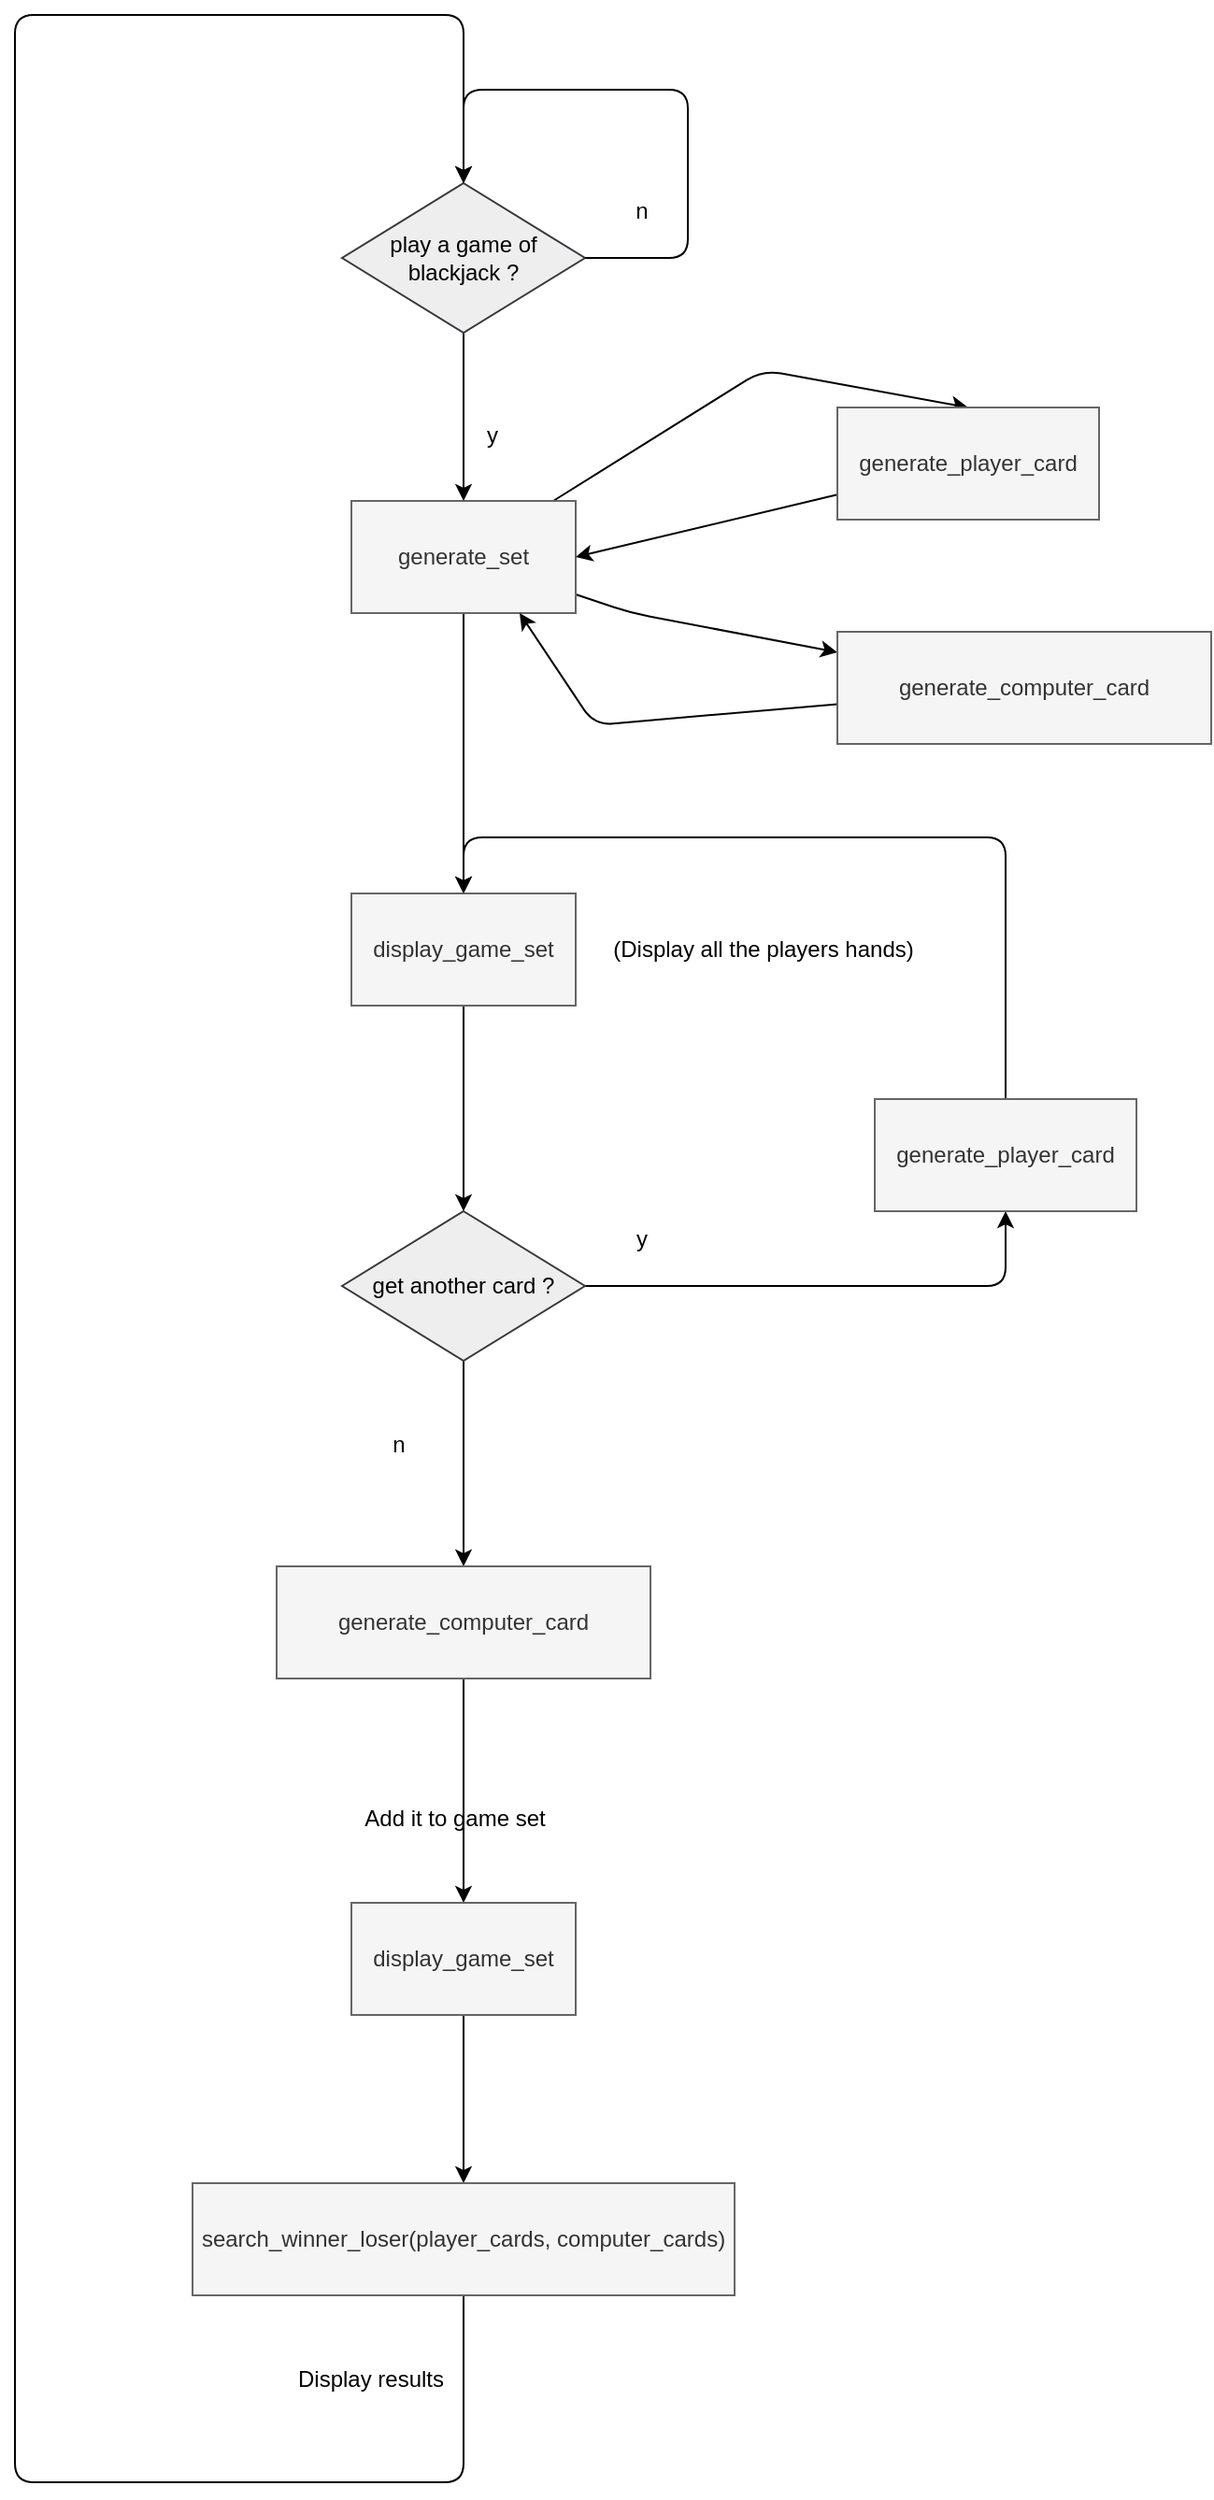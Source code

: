 <mxfile>
    <diagram id="xYLQCYd0l_VgukFpKWI3" name="Page-1">
        <mxGraphModel dx="948" dy="2286" grid="1" gridSize="10" guides="1" tooltips="1" connect="1" arrows="1" fold="1" page="1" pageScale="1" pageWidth="850" pageHeight="1100" background="#ffffff" math="0" shadow="0">
            <root>
                <mxCell id="0"/>
                <mxCell id="1" parent="0"/>
                <mxCell id="13" style="edgeStyle=none;html=1;entryX=0.5;entryY=0;entryDx=0;entryDy=0;strokeColor=#000000;fontColor=#000000;" parent="1" source="5" target="11" edge="1">
                    <mxGeometry relative="1" as="geometry">
                        <Array as="points">
                            <mxPoint x="560" y="190"/>
                        </Array>
                    </mxGeometry>
                </mxCell>
                <mxCell id="16" style="edgeStyle=none;html=1;strokeColor=#000000;fontColor=#000000;" parent="1" source="5" target="12" edge="1">
                    <mxGeometry relative="1" as="geometry">
                        <Array as="points">
                            <mxPoint x="490" y="320"/>
                        </Array>
                    </mxGeometry>
                </mxCell>
                <mxCell id="18" style="edgeStyle=none;html=1;strokeColor=#000000;fontColor=#000000;entryX=0.5;entryY=0;entryDx=0;entryDy=0;" parent="1" source="5" target="21" edge="1">
                    <mxGeometry relative="1" as="geometry">
                        <mxPoint x="400" y="460" as="targetPoint"/>
                    </mxGeometry>
                </mxCell>
                <mxCell id="5" value="generate_set" style="whiteSpace=wrap;html=1;fillColor=#f5f5f5;strokeColor=#666666;fontColor=#333333;" parent="1" vertex="1">
                    <mxGeometry x="340" y="260" width="120" height="60" as="geometry"/>
                </mxCell>
                <mxCell id="6" value="y" style="text;html=1;align=center;verticalAlign=middle;resizable=0;points=[];autosize=1;strokeColor=none;fillColor=none;fontColor=#000000;" parent="1" vertex="1">
                    <mxGeometry x="400" y="210" width="30" height="30" as="geometry"/>
                </mxCell>
                <mxCell id="8" style="edgeStyle=none;html=1;entryX=0.5;entryY=0;entryDx=0;entryDy=0;strokeColor=#000000;fontColor=#000000;" parent="1" source="7" target="5" edge="1">
                    <mxGeometry relative="1" as="geometry"/>
                </mxCell>
                <mxCell id="7" value="&lt;font color=&quot;#000000&quot;&gt;play a game of blackjack ?&lt;/font&gt;" style="rhombus;whiteSpace=wrap;html=1;strokeColor=#36393d;fillColor=#eeeeee;" parent="1" vertex="1">
                    <mxGeometry x="335" y="90" width="130" height="80" as="geometry"/>
                </mxCell>
                <mxCell id="9" style="edgeStyle=none;html=1;entryX=0.5;entryY=0;entryDx=0;entryDy=0;strokeColor=#000000;fontColor=#000000;exitX=1;exitY=0.5;exitDx=0;exitDy=0;" parent="1" source="7" target="7" edge="1">
                    <mxGeometry relative="1" as="geometry">
                        <mxPoint x="510" y="10" as="sourcePoint"/>
                        <Array as="points">
                            <mxPoint x="520" y="130"/>
                            <mxPoint x="520" y="40"/>
                            <mxPoint x="460" y="40"/>
                            <mxPoint x="400" y="40"/>
                        </Array>
                    </mxGeometry>
                </mxCell>
                <mxCell id="10" value="n" style="text;html=1;align=center;verticalAlign=middle;resizable=0;points=[];autosize=1;strokeColor=none;fillColor=none;fontColor=#000000;" parent="1" vertex="1">
                    <mxGeometry x="480" y="90" width="30" height="30" as="geometry"/>
                </mxCell>
                <mxCell id="17" style="edgeStyle=none;html=1;entryX=1;entryY=0.5;entryDx=0;entryDy=0;strokeColor=#000000;fontColor=#000000;" parent="1" source="11" target="5" edge="1">
                    <mxGeometry relative="1" as="geometry"/>
                </mxCell>
                <mxCell id="11" value="generate_player_card" style="whiteSpace=wrap;html=1;fillColor=#f5f5f5;strokeColor=#666666;fontColor=#333333;" parent="1" vertex="1">
                    <mxGeometry x="600" y="210" width="140" height="60" as="geometry"/>
                </mxCell>
                <mxCell id="15" style="edgeStyle=none;html=1;entryX=0.75;entryY=1;entryDx=0;entryDy=0;strokeColor=#000000;fontColor=#000000;" parent="1" source="12" target="5" edge="1">
                    <mxGeometry relative="1" as="geometry">
                        <Array as="points">
                            <mxPoint x="470" y="380"/>
                        </Array>
                    </mxGeometry>
                </mxCell>
                <mxCell id="12" value="generate_computer_card" style="whiteSpace=wrap;html=1;fillColor=#f5f5f5;strokeColor=#666666;fontColor=#333333;" parent="1" vertex="1">
                    <mxGeometry x="600" y="330" width="200" height="60" as="geometry"/>
                </mxCell>
                <mxCell id="23" style="edgeStyle=none;html=1;entryX=0.5;entryY=0;entryDx=0;entryDy=0;strokeColor=#000000;fontColor=#000000;" parent="1" source="21" target="22" edge="1">
                    <mxGeometry relative="1" as="geometry"/>
                </mxCell>
                <mxCell id="21" value="display_game_set" style="whiteSpace=wrap;html=1;fillColor=#f5f5f5;strokeColor=#666666;fontColor=#333333;" parent="1" vertex="1">
                    <mxGeometry x="340" y="470" width="120" height="60" as="geometry"/>
                </mxCell>
                <mxCell id="24" style="edgeStyle=none;html=1;strokeColor=#000000;fontColor=#000000;entryX=0.5;entryY=1;entryDx=0;entryDy=0;" parent="1" source="22" target="38" edge="1">
                    <mxGeometry relative="1" as="geometry">
                        <mxPoint x="540" y="680" as="targetPoint"/>
                        <Array as="points">
                            <mxPoint x="690" y="680"/>
                        </Array>
                    </mxGeometry>
                </mxCell>
                <mxCell id="28" style="edgeStyle=none;html=1;strokeColor=#000000;fontColor=#000000;" parent="1" source="22" target="27" edge="1">
                    <mxGeometry relative="1" as="geometry"/>
                </mxCell>
                <mxCell id="22" value="&lt;font color=&quot;#000000&quot;&gt;get another card ?&lt;/font&gt;" style="rhombus;whiteSpace=wrap;html=1;strokeColor=#36393d;fillColor=#eeeeee;" parent="1" vertex="1">
                    <mxGeometry x="335" y="640" width="130" height="80" as="geometry"/>
                </mxCell>
                <mxCell id="25" value="y" style="text;html=1;align=center;verticalAlign=middle;resizable=0;points=[];autosize=1;strokeColor=none;fillColor=none;fontColor=#000000;" parent="1" vertex="1">
                    <mxGeometry x="480" y="640" width="30" height="30" as="geometry"/>
                </mxCell>
                <mxCell id="26" value="n" style="text;html=1;align=center;verticalAlign=middle;resizable=0;points=[];autosize=1;strokeColor=none;fillColor=none;fontColor=#000000;" parent="1" vertex="1">
                    <mxGeometry x="350" y="750" width="30" height="30" as="geometry"/>
                </mxCell>
                <mxCell id="30" style="edgeStyle=none;html=1;strokeColor=#000000;fontColor=#000000;" parent="1" source="27" target="29" edge="1">
                    <mxGeometry relative="1" as="geometry"/>
                </mxCell>
                <mxCell id="27" value="generate_computer_card" style="whiteSpace=wrap;html=1;fillColor=#f5f5f5;strokeColor=#666666;fontColor=#333333;" parent="1" vertex="1">
                    <mxGeometry x="300" y="830" width="200" height="60" as="geometry"/>
                </mxCell>
                <mxCell id="34" style="edgeStyle=none;html=1;strokeColor=#000000;fontColor=#000000;" parent="1" source="29" target="33" edge="1">
                    <mxGeometry relative="1" as="geometry"/>
                </mxCell>
                <mxCell id="29" value="display_game_set" style="whiteSpace=wrap;html=1;fillColor=#f5f5f5;strokeColor=#666666;fontColor=#333333;" parent="1" vertex="1">
                    <mxGeometry x="340" y="1010" width="120" height="60" as="geometry"/>
                </mxCell>
                <mxCell id="31" value="Add it to game set" style="text;html=1;align=center;verticalAlign=middle;resizable=0;points=[];autosize=1;strokeColor=none;fillColor=none;fontColor=#000000;" parent="1" vertex="1">
                    <mxGeometry x="335" y="950" width="120" height="30" as="geometry"/>
                </mxCell>
                <mxCell id="32" value="(Display all the players hands)" style="text;html=1;align=center;verticalAlign=middle;resizable=0;points=[];autosize=1;strokeColor=none;fillColor=none;fontColor=#000000;" parent="1" vertex="1">
                    <mxGeometry x="470" y="485" width="180" height="30" as="geometry"/>
                </mxCell>
                <mxCell id="35" style="edgeStyle=none;html=1;strokeColor=#000000;fontColor=#000000;exitX=0.5;exitY=1;exitDx=0;exitDy=0;" parent="1" source="33" edge="1">
                    <mxGeometry relative="1" as="geometry">
                        <mxPoint x="400" y="90" as="targetPoint"/>
                        <mxPoint x="140" y="1330" as="sourcePoint"/>
                        <Array as="points">
                            <mxPoint x="400" y="1320"/>
                            <mxPoint x="160" y="1320"/>
                            <mxPoint x="160" y="1200"/>
                            <mxPoint x="160"/>
                            <mxPoint x="310"/>
                            <mxPoint x="400"/>
                        </Array>
                    </mxGeometry>
                </mxCell>
                <mxCell id="33" value="search_winner_loser(player_cards, computer_cards)" style="whiteSpace=wrap;html=1;fillColor=#f5f5f5;strokeColor=#666666;fontColor=#333333;" parent="1" vertex="1">
                    <mxGeometry x="255" y="1160" width="290" height="60" as="geometry"/>
                </mxCell>
                <mxCell id="37" value="Display results" style="text;html=1;align=center;verticalAlign=middle;resizable=0;points=[];autosize=1;strokeColor=none;fillColor=none;fontColor=#000000;" parent="1" vertex="1">
                    <mxGeometry x="300" y="1250" width="100" height="30" as="geometry"/>
                </mxCell>
                <mxCell id="39" style="edgeStyle=none;html=1;entryX=0.5;entryY=0;entryDx=0;entryDy=0;strokeColor=#000000;fontColor=#000000;" parent="1" source="38" target="21" edge="1">
                    <mxGeometry relative="1" as="geometry">
                        <Array as="points">
                            <mxPoint x="690" y="440"/>
                            <mxPoint x="400" y="440"/>
                        </Array>
                    </mxGeometry>
                </mxCell>
                <mxCell id="38" value="generate_player_card" style="whiteSpace=wrap;html=1;fillColor=#f5f5f5;strokeColor=#666666;fontColor=#333333;" parent="1" vertex="1">
                    <mxGeometry x="620" y="580" width="140" height="60" as="geometry"/>
                </mxCell>
            </root>
        </mxGraphModel>
    </diagram>
</mxfile>
